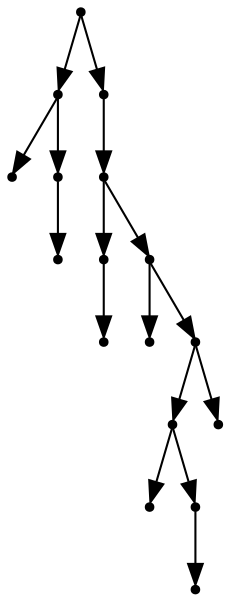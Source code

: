 digraph {
  16 [shape=point];
  3 [shape=point];
  0 [shape=point];
  2 [shape=point];
  1 [shape=point];
  15 [shape=point];
  14 [shape=point];
  5 [shape=point];
  4 [shape=point];
  13 [shape=point];
  6 [shape=point];
  12 [shape=point];
  10 [shape=point];
  7 [shape=point];
  9 [shape=point];
  8 [shape=point];
  11 [shape=point];
16 -> 3;
3 -> 0;
3 -> 2;
2 -> 1;
16 -> 15;
15 -> 14;
14 -> 5;
5 -> 4;
14 -> 13;
13 -> 6;
13 -> 12;
12 -> 10;
10 -> 7;
10 -> 9;
9 -> 8;
12 -> 11;
}
